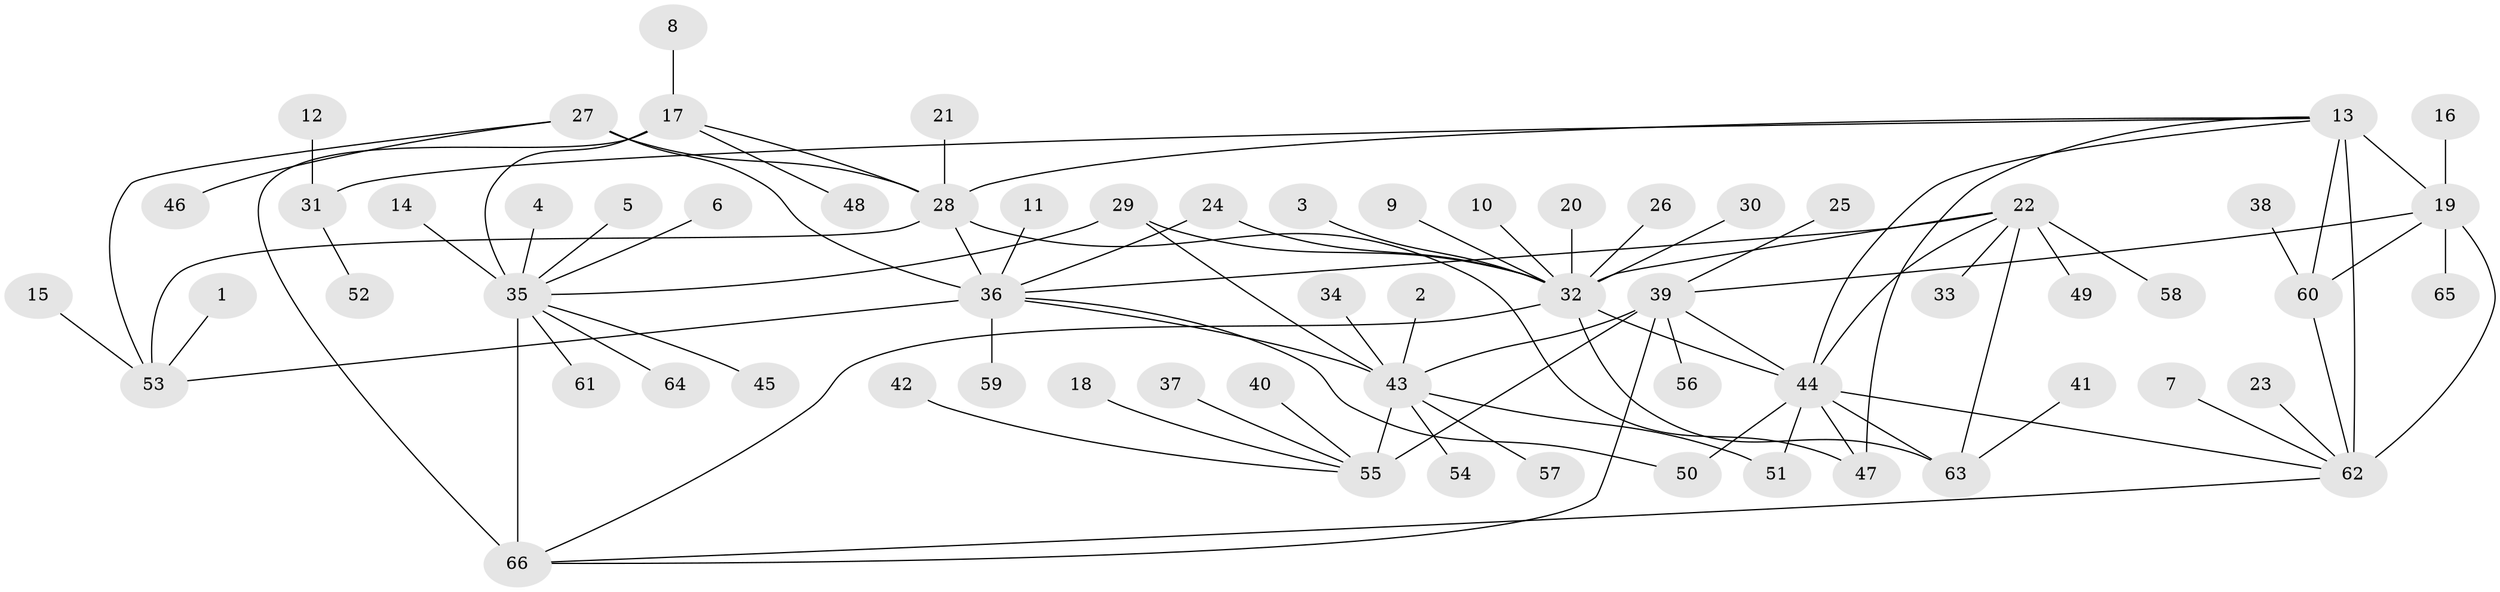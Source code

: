 // original degree distribution, {7: 0.022900763358778626, 8: 0.030534351145038167, 6: 0.05343511450381679, 9: 0.03816793893129771, 11: 0.015267175572519083, 12: 0.015267175572519083, 13: 0.007633587786259542, 10: 0.030534351145038167, 16: 0.007633587786259542, 5: 0.015267175572519083, 3: 0.015267175572519083, 1: 0.6183206106870229, 2: 0.12213740458015267, 4: 0.007633587786259542}
// Generated by graph-tools (version 1.1) at 2025/02/03/09/25 03:02:47]
// undirected, 66 vertices, 90 edges
graph export_dot {
graph [start="1"]
  node [color=gray90,style=filled];
  1;
  2;
  3;
  4;
  5;
  6;
  7;
  8;
  9;
  10;
  11;
  12;
  13;
  14;
  15;
  16;
  17;
  18;
  19;
  20;
  21;
  22;
  23;
  24;
  25;
  26;
  27;
  28;
  29;
  30;
  31;
  32;
  33;
  34;
  35;
  36;
  37;
  38;
  39;
  40;
  41;
  42;
  43;
  44;
  45;
  46;
  47;
  48;
  49;
  50;
  51;
  52;
  53;
  54;
  55;
  56;
  57;
  58;
  59;
  60;
  61;
  62;
  63;
  64;
  65;
  66;
  1 -- 53 [weight=1.0];
  2 -- 43 [weight=1.0];
  3 -- 32 [weight=1.0];
  4 -- 35 [weight=1.0];
  5 -- 35 [weight=1.0];
  6 -- 35 [weight=1.0];
  7 -- 62 [weight=1.0];
  8 -- 17 [weight=1.0];
  9 -- 32 [weight=1.0];
  10 -- 32 [weight=1.0];
  11 -- 36 [weight=1.0];
  12 -- 31 [weight=1.0];
  13 -- 19 [weight=2.0];
  13 -- 28 [weight=1.0];
  13 -- 31 [weight=1.0];
  13 -- 44 [weight=1.0];
  13 -- 47 [weight=1.0];
  13 -- 60 [weight=2.0];
  13 -- 62 [weight=4.0];
  14 -- 35 [weight=1.0];
  15 -- 53 [weight=1.0];
  16 -- 19 [weight=1.0];
  17 -- 28 [weight=1.0];
  17 -- 35 [weight=4.0];
  17 -- 48 [weight=1.0];
  17 -- 66 [weight=1.0];
  18 -- 55 [weight=1.0];
  19 -- 39 [weight=1.0];
  19 -- 60 [weight=1.0];
  19 -- 62 [weight=2.0];
  19 -- 65 [weight=1.0];
  20 -- 32 [weight=1.0];
  21 -- 28 [weight=1.0];
  22 -- 32 [weight=1.0];
  22 -- 33 [weight=1.0];
  22 -- 36 [weight=1.0];
  22 -- 44 [weight=1.0];
  22 -- 49 [weight=1.0];
  22 -- 58 [weight=1.0];
  22 -- 63 [weight=3.0];
  23 -- 62 [weight=1.0];
  24 -- 32 [weight=1.0];
  24 -- 36 [weight=1.0];
  25 -- 39 [weight=1.0];
  26 -- 32 [weight=1.0];
  27 -- 28 [weight=4.0];
  27 -- 36 [weight=2.0];
  27 -- 46 [weight=1.0];
  27 -- 53 [weight=2.0];
  28 -- 36 [weight=2.0];
  28 -- 47 [weight=1.0];
  28 -- 53 [weight=2.0];
  29 -- 32 [weight=1.0];
  29 -- 35 [weight=1.0];
  29 -- 43 [weight=1.0];
  30 -- 32 [weight=1.0];
  31 -- 52 [weight=1.0];
  32 -- 44 [weight=1.0];
  32 -- 63 [weight=3.0];
  32 -- 66 [weight=1.0];
  34 -- 43 [weight=1.0];
  35 -- 45 [weight=1.0];
  35 -- 61 [weight=1.0];
  35 -- 64 [weight=1.0];
  35 -- 66 [weight=4.0];
  36 -- 43 [weight=1.0];
  36 -- 50 [weight=1.0];
  36 -- 53 [weight=1.0];
  36 -- 59 [weight=1.0];
  37 -- 55 [weight=1.0];
  38 -- 60 [weight=1.0];
  39 -- 43 [weight=3.0];
  39 -- 44 [weight=1.0];
  39 -- 55 [weight=2.0];
  39 -- 56 [weight=1.0];
  39 -- 66 [weight=1.0];
  40 -- 55 [weight=1.0];
  41 -- 63 [weight=1.0];
  42 -- 55 [weight=1.0];
  43 -- 51 [weight=1.0];
  43 -- 54 [weight=1.0];
  43 -- 55 [weight=6.0];
  43 -- 57 [weight=1.0];
  44 -- 47 [weight=1.0];
  44 -- 50 [weight=1.0];
  44 -- 51 [weight=1.0];
  44 -- 62 [weight=1.0];
  44 -- 63 [weight=3.0];
  60 -- 62 [weight=2.0];
  62 -- 66 [weight=1.0];
}
